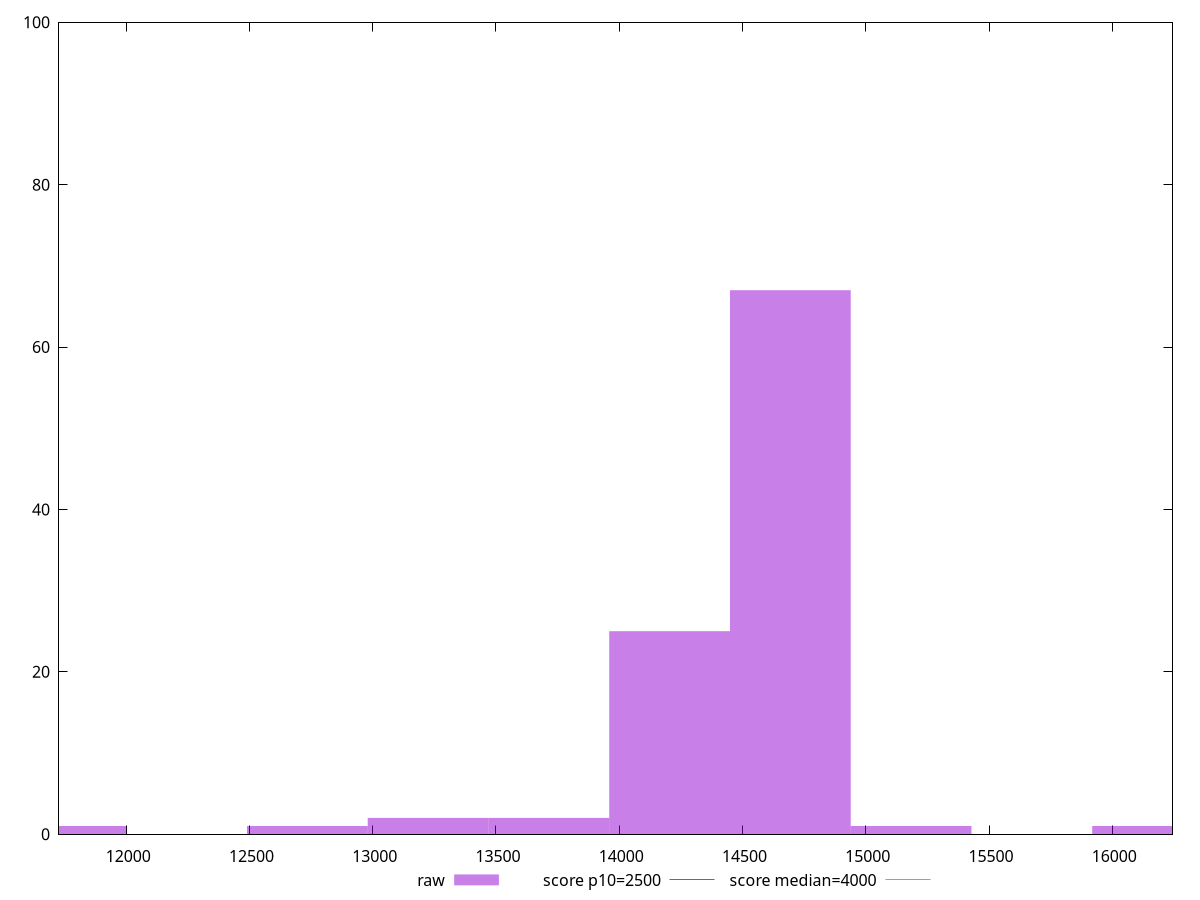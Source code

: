 reset

$raw <<EOF
12734.78166925189 1
16163.376734050476 1
14204.17955416557 25
14693.978849136798 67
13224.580964223118 2
15183.778144108024 1
11755.183079309438 1
13714.380259194344 2
EOF

set key outside below
set boxwidth 489.7992949712266
set xrange [11727.464499999998:16244.087499999998]
set yrange [0:100]
set trange [0:100]
set style fill transparent solid 0.5 noborder

set parametric
set terminal svg size 640, 490 enhanced background rgb 'white'
set output "report_00017_2021-02-10T15-08-03.406Z/largest-contentful-paint/samples/pages/raw/histogram.svg"

plot $raw title "raw" with boxes, \
     2500,t title "score p10=2500", \
     4000,t title "score median=4000"

reset
